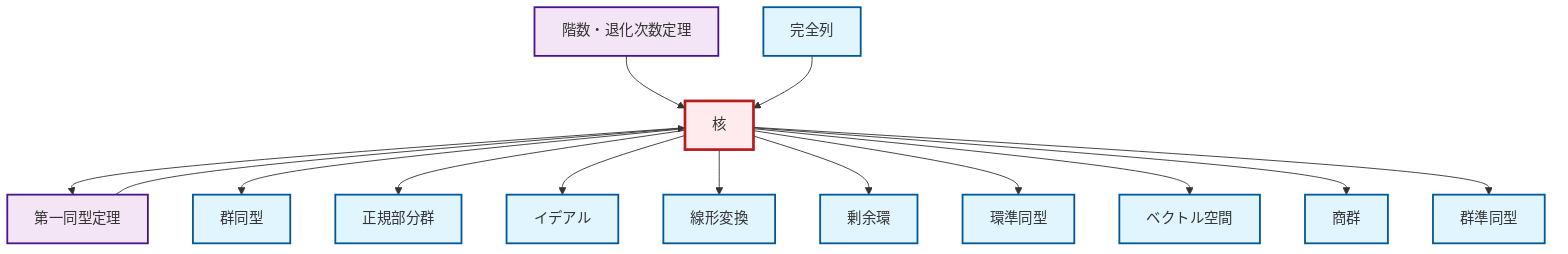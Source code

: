 graph TD
    classDef definition fill:#e1f5fe,stroke:#01579b,stroke-width:2px
    classDef theorem fill:#f3e5f5,stroke:#4a148c,stroke-width:2px
    classDef axiom fill:#fff3e0,stroke:#e65100,stroke-width:2px
    classDef example fill:#e8f5e9,stroke:#1b5e20,stroke-width:2px
    classDef current fill:#ffebee,stroke:#b71c1c,stroke-width:3px
    thm-rank-nullity["階数・退化次数定理"]:::theorem
    def-quotient-group["商群"]:::definition
    def-linear-transformation["線形変換"]:::definition
    def-ring-homomorphism["環準同型"]:::definition
    def-quotient-ring["剰余環"]:::definition
    def-normal-subgroup["正規部分群"]:::definition
    def-vector-space["ベクトル空間"]:::definition
    def-isomorphism["群同型"]:::definition
    def-ideal["イデアル"]:::definition
    def-kernel["核"]:::definition
    def-homomorphism["群準同型"]:::definition
    def-exact-sequence["完全列"]:::definition
    thm-first-isomorphism["第一同型定理"]:::theorem
    def-kernel --> thm-first-isomorphism
    thm-rank-nullity --> def-kernel
    def-kernel --> def-isomorphism
    def-kernel --> def-normal-subgroup
    def-kernel --> def-ideal
    def-kernel --> def-linear-transformation
    def-kernel --> def-quotient-ring
    def-exact-sequence --> def-kernel
    def-kernel --> def-ring-homomorphism
    def-kernel --> def-vector-space
    def-kernel --> def-quotient-group
    thm-first-isomorphism --> def-kernel
    def-kernel --> def-homomorphism
    class def-kernel current